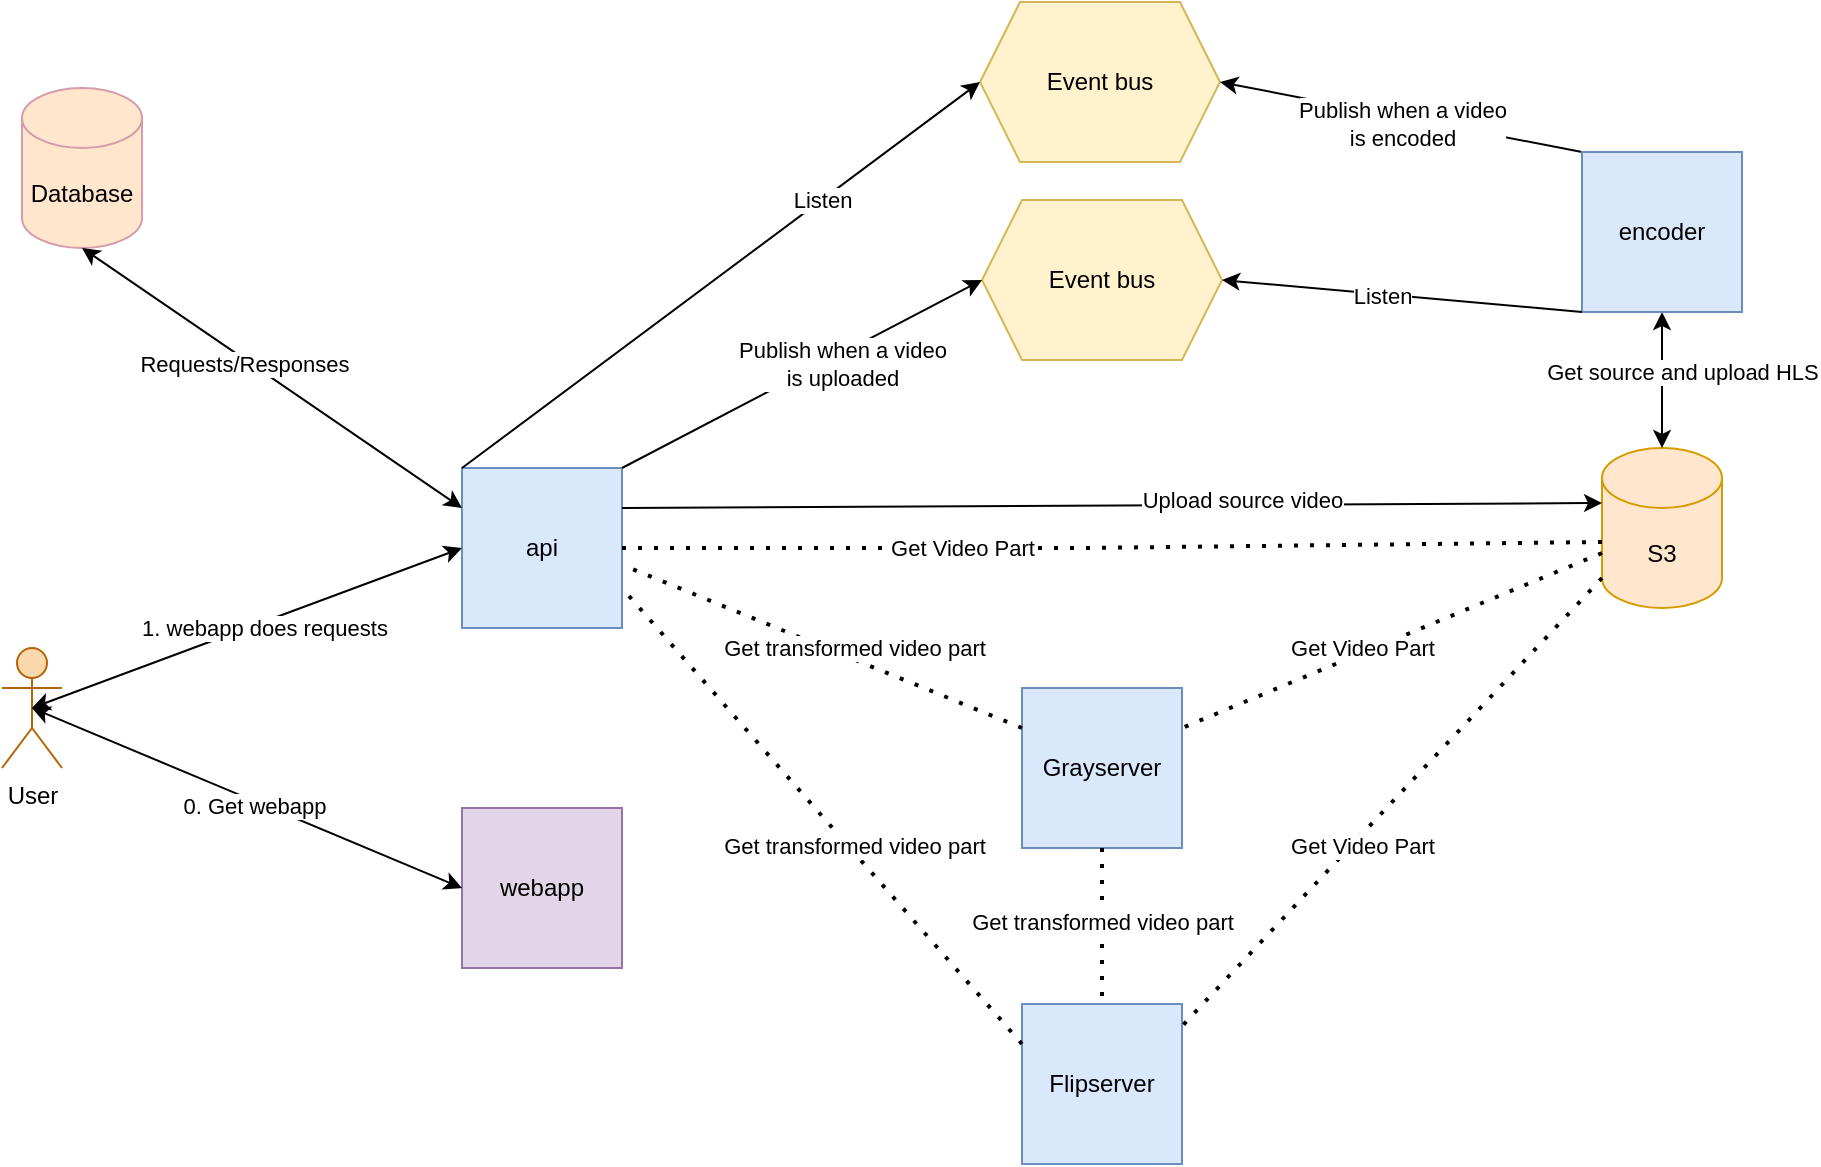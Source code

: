 <mxfile version="20.0.1" type="device"><diagram id="ze_fe4kSJJPf62-XmTWs" name="Page-1"><mxGraphModel dx="1486" dy="687" grid="1" gridSize="10" guides="1" tooltips="1" connect="1" arrows="1" fold="1" page="1" pageScale="1" pageWidth="827" pageHeight="1169" math="0" shadow="0"><root><mxCell id="0"/><mxCell id="1" parent="0"/><mxCell id="XuffwxYzo_eu19-4xdL5-1" value="&lt;div&gt;User&lt;/div&gt;&lt;div&gt;&lt;br&gt;&lt;/div&gt;" style="shape=umlActor;verticalLabelPosition=bottom;verticalAlign=top;html=1;outlineConnect=0;fillColor=#fad7ac;strokeColor=#b46504;" parent="1" vertex="1"><mxGeometry x="50" y="323" width="30" height="60" as="geometry"/></mxCell><mxCell id="XuffwxYzo_eu19-4xdL5-3" value="&lt;div&gt;webapp&lt;/div&gt;" style="whiteSpace=wrap;html=1;aspect=fixed;fillColor=#e1d5e7;strokeColor=#9673a6;" parent="1" vertex="1"><mxGeometry x="280" y="403" width="80" height="80" as="geometry"/></mxCell><mxCell id="XuffwxYzo_eu19-4xdL5-4" value="&lt;div&gt;api&lt;/div&gt;" style="whiteSpace=wrap;html=1;aspect=fixed;fillColor=#dae8fc;strokeColor=#6c8ebf;" parent="1" vertex="1"><mxGeometry x="280" y="233" width="80" height="80" as="geometry"/></mxCell><mxCell id="XuffwxYzo_eu19-4xdL5-5" value="S3" style="shape=cylinder3;whiteSpace=wrap;html=1;boundedLbl=1;backgroundOutline=1;size=15;fillColor=#ffe6cc;strokeColor=#d79b00;" parent="1" vertex="1"><mxGeometry x="850" y="223" width="60" height="80" as="geometry"/></mxCell><mxCell id="XuffwxYzo_eu19-4xdL5-8" value="Event bus" style="shape=hexagon;perimeter=hexagonPerimeter2;whiteSpace=wrap;html=1;fixedSize=1;fillColor=#fff2cc;strokeColor=#d6b656;" parent="1" vertex="1"><mxGeometry x="540" y="99" width="120" height="80" as="geometry"/></mxCell><mxCell id="XuffwxYzo_eu19-4xdL5-20" value="" style="endArrow=classic;html=1;rounded=0;entryX=0;entryY=0.5;entryDx=0;entryDy=0;exitX=1;exitY=0;exitDx=0;exitDy=0;" parent="1" source="XuffwxYzo_eu19-4xdL5-4" target="XuffwxYzo_eu19-4xdL5-8" edge="1"><mxGeometry width="50" height="50" relative="1" as="geometry"><mxPoint x="300" y="373" as="sourcePoint"/><mxPoint x="350" y="323" as="targetPoint"/></mxGeometry></mxCell><mxCell id="XuffwxYzo_eu19-4xdL5-21" value="Publish when a video&lt;br&gt; is uploaded" style="edgeLabel;html=1;align=center;verticalAlign=middle;resizable=0;points=[];" parent="XuffwxYzo_eu19-4xdL5-20" vertex="1" connectable="0"><mxGeometry x="-0.33" relative="1" as="geometry"><mxPoint x="49" y="-21" as="offset"/></mxGeometry></mxCell><mxCell id="XuffwxYzo_eu19-4xdL5-26" value="" style="endArrow=classic;startArrow=classic;html=1;rounded=0;entryX=0;entryY=0.5;entryDx=0;entryDy=0;exitX=0.5;exitY=0.5;exitDx=0;exitDy=0;exitPerimeter=0;" parent="1" target="XuffwxYzo_eu19-4xdL5-4" edge="1" source="XuffwxYzo_eu19-4xdL5-1"><mxGeometry width="50" height="50" relative="1" as="geometry"><mxPoint x="80" y="293" as="sourcePoint"/><mxPoint x="340" y="383" as="targetPoint"/></mxGeometry></mxCell><mxCell id="XuffwxYzo_eu19-4xdL5-29" value="&lt;div&gt;1. webapp does requests&lt;/div&gt;" style="edgeLabel;html=1;align=center;verticalAlign=middle;resizable=0;points=[];" parent="XuffwxYzo_eu19-4xdL5-26" vertex="1" connectable="0"><mxGeometry x="-0.215" relative="1" as="geometry"><mxPoint x="31" y="-9" as="offset"/></mxGeometry></mxCell><mxCell id="XuffwxYzo_eu19-4xdL5-27" value="" style="endArrow=classic;startArrow=classic;html=1;rounded=0;entryX=0;entryY=0.5;entryDx=0;entryDy=0;exitX=0.5;exitY=0.5;exitDx=0;exitDy=0;exitPerimeter=0;" parent="1" target="XuffwxYzo_eu19-4xdL5-3" edge="1" source="XuffwxYzo_eu19-4xdL5-1"><mxGeometry width="50" height="50" relative="1" as="geometry"><mxPoint x="80" y="303" as="sourcePoint"/><mxPoint x="340" y="383" as="targetPoint"/></mxGeometry></mxCell><mxCell id="XuffwxYzo_eu19-4xdL5-28" value="&lt;div&gt;0. Get webapp&lt;/div&gt;" style="edgeLabel;html=1;align=center;verticalAlign=middle;resizable=0;points=[];" parent="XuffwxYzo_eu19-4xdL5-27" vertex="1" connectable="0"><mxGeometry x="-0.189" relative="1" as="geometry"><mxPoint x="24" y="12" as="offset"/></mxGeometry></mxCell><mxCell id="XuffwxYzo_eu19-4xdL5-31" value="" style="endArrow=classic;startArrow=classic;html=1;rounded=0;exitX=0.5;exitY=0;exitDx=0;exitDy=0;exitPerimeter=0;entryX=0.5;entryY=1;entryDx=0;entryDy=0;" parent="1" source="XuffwxYzo_eu19-4xdL5-5" edge="1" target="qN2U27hxJ4PPw5cMTjF1-1"><mxGeometry x="0.333" y="-80" width="50" height="50" relative="1" as="geometry"><mxPoint x="290" y="433" as="sourcePoint"/><mxPoint x="650" y="183" as="targetPoint"/><mxPoint as="offset"/></mxGeometry></mxCell><mxCell id="5nkh3K_1Vu8DTGGVAgb--12" value="Get source and upload HLS" style="edgeLabel;html=1;align=center;verticalAlign=middle;resizable=0;points=[];" vertex="1" connectable="0" parent="XuffwxYzo_eu19-4xdL5-31"><mxGeometry x="-0.274" y="-1" relative="1" as="geometry"><mxPoint x="9" y="-14" as="offset"/></mxGeometry></mxCell><mxCell id="c4gIJ30JfHpF3NUfAlod-1" value="Event bus" style="shape=hexagon;perimeter=hexagonPerimeter2;whiteSpace=wrap;html=1;fixedSize=1;fillColor=#fff2cc;strokeColor=#d6b656;" parent="1" vertex="1"><mxGeometry x="539" width="120" height="80" as="geometry"/></mxCell><mxCell id="c4gIJ30JfHpF3NUfAlod-4" value="" style="endArrow=classic;html=1;rounded=0;entryX=1;entryY=0.5;entryDx=0;entryDy=0;exitX=0;exitY=0;exitDx=0;exitDy=0;" parent="1" target="c4gIJ30JfHpF3NUfAlod-1" edge="1" source="qN2U27hxJ4PPw5cMTjF1-1"><mxGeometry width="50" height="50" relative="1" as="geometry"><mxPoint x="610" y="93" as="sourcePoint"/><mxPoint x="650" y="53" as="targetPoint"/></mxGeometry></mxCell><mxCell id="5nkh3K_1Vu8DTGGVAgb--9" value="&lt;div&gt;Publish when a video &lt;br&gt;&lt;/div&gt;&lt;div&gt;is encoded&lt;/div&gt;" style="edgeLabel;html=1;align=center;verticalAlign=middle;resizable=0;points=[];" vertex="1" connectable="0" parent="c4gIJ30JfHpF3NUfAlod-4"><mxGeometry x="0.117" y="1" relative="1" as="geometry"><mxPoint x="11" y="4" as="offset"/></mxGeometry></mxCell><mxCell id="c4gIJ30JfHpF3NUfAlod-7" value="" style="endArrow=classic;html=1;rounded=0;entryX=0;entryY=0.5;entryDx=0;entryDy=0;exitX=0;exitY=0;exitDx=0;exitDy=0;" parent="1" source="XuffwxYzo_eu19-4xdL5-4" target="c4gIJ30JfHpF3NUfAlod-1" edge="1"><mxGeometry width="50" height="50" relative="1" as="geometry"><mxPoint x="240" y="173" as="sourcePoint"/><mxPoint x="290" y="123" as="targetPoint"/></mxGeometry></mxCell><mxCell id="5nkh3K_1Vu8DTGGVAgb--7" value="&lt;div&gt;Listen&lt;/div&gt;" style="edgeLabel;html=1;align=center;verticalAlign=middle;resizable=0;points=[];" vertex="1" connectable="0" parent="c4gIJ30JfHpF3NUfAlod-7"><mxGeometry x="0.281" y="-3" relative="1" as="geometry"><mxPoint x="12" y="-13" as="offset"/></mxGeometry></mxCell><mxCell id="c4gIJ30JfHpF3NUfAlod-8" value="&lt;div&gt;&lt;br&gt;&lt;/div&gt;" style="edgeLabel;html=1;align=center;verticalAlign=middle;resizable=0;points=[];" parent="1" vertex="1" connectable="0"><mxGeometry x="600" y="143" as="geometry"><mxPoint x="-266" y="-74" as="offset"/></mxGeometry></mxCell><mxCell id="c4gIJ30JfHpF3NUfAlod-10" value="Database" style="shape=cylinder3;whiteSpace=wrap;html=1;boundedLbl=1;backgroundOutline=1;size=15;fillColor=#ffe6cc;strokeColor=#d79baa;" parent="1" vertex="1"><mxGeometry x="60" y="43" width="60" height="80" as="geometry"/></mxCell><mxCell id="c4gIJ30JfHpF3NUfAlod-12" value="" style="endArrow=classic;startArrow=classic;html=1;rounded=0;exitX=0;exitY=0.25;exitDx=0;exitDy=0;entryX=0.5;entryY=1;entryDx=0;entryDy=0;entryPerimeter=0;" parent="1" source="XuffwxYzo_eu19-4xdL5-4" target="c4gIJ30JfHpF3NUfAlod-10" edge="1"><mxGeometry width="50" height="50" relative="1" as="geometry"><mxPoint x="160" y="183" as="sourcePoint"/><mxPoint x="210" y="133" as="targetPoint"/></mxGeometry></mxCell><mxCell id="5nkh3K_1Vu8DTGGVAgb--8" value="&lt;div&gt;Requests/Responses&lt;/div&gt;" style="edgeLabel;html=1;align=center;verticalAlign=middle;resizable=0;points=[];" vertex="1" connectable="0" parent="c4gIJ30JfHpF3NUfAlod-12"><mxGeometry x="0.144" y="2" relative="1" as="geometry"><mxPoint as="offset"/></mxGeometry></mxCell><mxCell id="c4gIJ30JfHpF3NUfAlod-15" value="" style="endArrow=classic;html=1;rounded=0;exitX=1;exitY=0.25;exitDx=0;exitDy=0;entryX=0;entryY=0;entryDx=0;entryDy=27.5;entryPerimeter=0;" parent="1" target="XuffwxYzo_eu19-4xdL5-5" edge="1" source="XuffwxYzo_eu19-4xdL5-4"><mxGeometry width="50" height="50" relative="1" as="geometry"><mxPoint x="310" y="203" as="sourcePoint"/><mxPoint x="780" y="240" as="targetPoint"/></mxGeometry></mxCell><mxCell id="5nkh3K_1Vu8DTGGVAgb--3" value="&lt;div&gt;&lt;br&gt;&lt;/div&gt;" style="edgeLabel;html=1;align=center;verticalAlign=middle;resizable=0;points=[];" vertex="1" connectable="0" parent="c4gIJ30JfHpF3NUfAlod-15"><mxGeometry x="0.095" y="-5" relative="1" as="geometry"><mxPoint x="61" y="-4" as="offset"/></mxGeometry></mxCell><mxCell id="5nkh3K_1Vu8DTGGVAgb--15" value="&lt;div&gt;Upload source video&lt;/div&gt;" style="edgeLabel;html=1;align=center;verticalAlign=middle;resizable=0;points=[];" vertex="1" connectable="0" parent="c4gIJ30JfHpF3NUfAlod-15"><mxGeometry x="0.113" y="3" relative="1" as="geometry"><mxPoint x="37" as="offset"/></mxGeometry></mxCell><mxCell id="c4gIJ30JfHpF3NUfAlod-16" value="&lt;div&gt;&lt;br&gt;&lt;/div&gt;" style="edgeLabel;html=1;align=center;verticalAlign=middle;resizable=0;points=[];" parent="1" vertex="1" connectable="0"><mxGeometry x="534.004" y="353.002" as="geometry"/></mxCell><mxCell id="c4gIJ30JfHpF3NUfAlod-18" value="&lt;div&gt;&lt;br&gt;&lt;/div&gt;" style="edgeLabel;html=1;align=center;verticalAlign=middle;resizable=0;points=[];" parent="1" vertex="1" connectable="0"><mxGeometry x="534.004" y="492.998" as="geometry"/></mxCell><mxCell id="c4gIJ30JfHpF3NUfAlod-19" value="&lt;div&gt;&lt;br&gt;&lt;/div&gt;" style="edgeLabel;html=1;align=center;verticalAlign=middle;resizable=0;points=[];" parent="1" vertex="1" connectable="0"><mxGeometry x="414" y="213" as="geometry"><mxPoint x="-266" y="-74" as="offset"/></mxGeometry></mxCell><mxCell id="qN2U27hxJ4PPw5cMTjF1-1" value="encoder" style="whiteSpace=wrap;html=1;aspect=fixed;fillColor=#dae8fc;strokeColor=#6c8ebf;" parent="1" vertex="1"><mxGeometry x="840" y="75" width="80" height="80" as="geometry"/></mxCell><mxCell id="5nkh3K_1Vu8DTGGVAgb--10" value="" style="endArrow=classic;html=1;rounded=0;entryX=1;entryY=0.5;entryDx=0;entryDy=0;exitX=0;exitY=1;exitDx=0;exitDy=0;" edge="1" parent="1" source="qN2U27hxJ4PPw5cMTjF1-1" target="XuffwxYzo_eu19-4xdL5-8"><mxGeometry width="50" height="50" relative="1" as="geometry"><mxPoint x="827" y="143.0" as="sourcePoint"/><mxPoint x="587" y="3.0" as="targetPoint"/></mxGeometry></mxCell><mxCell id="5nkh3K_1Vu8DTGGVAgb--11" value="&lt;div&gt;Listen&lt;/div&gt;" style="edgeLabel;html=1;align=center;verticalAlign=middle;resizable=0;points=[];" vertex="1" connectable="0" parent="5nkh3K_1Vu8DTGGVAgb--10"><mxGeometry x="0.117" y="1" relative="1" as="geometry"><mxPoint as="offset"/></mxGeometry></mxCell><mxCell id="5nkh3K_1Vu8DTGGVAgb--16" value="Grayserver" style="whiteSpace=wrap;html=1;aspect=fixed;fillColor=#dae8fc;strokeColor=#6c8ebf;" vertex="1" parent="1"><mxGeometry x="560" y="343" width="80" height="80" as="geometry"/></mxCell><mxCell id="5nkh3K_1Vu8DTGGVAgb--17" value="&lt;div&gt;Flipserver&lt;/div&gt;" style="whiteSpace=wrap;html=1;aspect=fixed;fillColor=#dae8fc;strokeColor=#6c8ebf;" vertex="1" parent="1"><mxGeometry x="560" y="501" width="80" height="80" as="geometry"/></mxCell><mxCell id="5nkh3K_1Vu8DTGGVAgb--20" value="" style="endArrow=none;dashed=1;html=1;dashPattern=1 3;strokeWidth=2;rounded=0;entryX=0.5;entryY=0;entryDx=0;entryDy=0;exitX=0.5;exitY=1;exitDx=0;exitDy=0;" edge="1" parent="1" source="5nkh3K_1Vu8DTGGVAgb--16" target="5nkh3K_1Vu8DTGGVAgb--17"><mxGeometry width="50" height="50" relative="1" as="geometry"><mxPoint x="340" y="470" as="sourcePoint"/><mxPoint x="470" y="330" as="targetPoint"/></mxGeometry></mxCell><mxCell id="5nkh3K_1Vu8DTGGVAgb--33" value="Get transformed video part" style="edgeLabel;html=1;align=center;verticalAlign=middle;resizable=0;points=[];" vertex="1" connectable="0" parent="5nkh3K_1Vu8DTGGVAgb--20"><mxGeometry x="-0.429" y="-3" relative="1" as="geometry"><mxPoint x="3" y="14" as="offset"/></mxGeometry></mxCell><mxCell id="5nkh3K_1Vu8DTGGVAgb--21" value="" style="endArrow=none;dashed=1;html=1;dashPattern=1 3;strokeWidth=2;rounded=0;entryX=1;entryY=0.25;entryDx=0;entryDy=0;exitX=0;exitY=0;exitDx=0;exitDy=52.5;exitPerimeter=0;" edge="1" parent="1" source="XuffwxYzo_eu19-4xdL5-5" target="5nkh3K_1Vu8DTGGVAgb--16"><mxGeometry width="50" height="50" relative="1" as="geometry"><mxPoint x="670" y="313" as="sourcePoint"/><mxPoint x="670" y="393" as="targetPoint"/></mxGeometry></mxCell><mxCell id="5nkh3K_1Vu8DTGGVAgb--27" value="Get Video Part" style="edgeLabel;html=1;align=center;verticalAlign=middle;resizable=0;points=[];" vertex="1" connectable="0" parent="5nkh3K_1Vu8DTGGVAgb--21"><mxGeometry x="-0.218" y="-3" relative="1" as="geometry"><mxPoint x="-37" y="16" as="offset"/></mxGeometry></mxCell><mxCell id="5nkh3K_1Vu8DTGGVAgb--22" value="" style="endArrow=none;dashed=1;html=1;dashPattern=1 3;strokeWidth=2;rounded=0;entryX=0.996;entryY=0.143;entryDx=0;entryDy=0;entryPerimeter=0;exitX=0;exitY=1;exitDx=0;exitDy=-15;exitPerimeter=0;" edge="1" parent="1" source="XuffwxYzo_eu19-4xdL5-5" target="5nkh3K_1Vu8DTGGVAgb--17"><mxGeometry width="50" height="50" relative="1" as="geometry"><mxPoint x="850" y="280" as="sourcePoint"/><mxPoint x="650" y="373" as="targetPoint"/></mxGeometry></mxCell><mxCell id="5nkh3K_1Vu8DTGGVAgb--28" value="Get Video Part" style="edgeLabel;html=1;align=center;verticalAlign=middle;resizable=0;points=[];" vertex="1" connectable="0" parent="5nkh3K_1Vu8DTGGVAgb--22"><mxGeometry x="-0.498" y="-1" relative="1" as="geometry"><mxPoint x="-67" y="78" as="offset"/></mxGeometry></mxCell><mxCell id="5nkh3K_1Vu8DTGGVAgb--23" value="" style="endArrow=none;dashed=1;html=1;dashPattern=1 3;strokeWidth=2;rounded=0;entryX=1.05;entryY=0.625;entryDx=0;entryDy=0;exitX=0;exitY=0.25;exitDx=0;exitDy=0;entryPerimeter=0;" edge="1" parent="1" source="5nkh3K_1Vu8DTGGVAgb--16" target="XuffwxYzo_eu19-4xdL5-4"><mxGeometry width="50" height="50" relative="1" as="geometry"><mxPoint x="519" y="335.5" as="sourcePoint"/><mxPoint x="309" y="423" as="targetPoint"/></mxGeometry></mxCell><mxCell id="5nkh3K_1Vu8DTGGVAgb--30" value="Get transformed video part" style="edgeLabel;html=1;align=center;verticalAlign=middle;resizable=0;points=[];" vertex="1" connectable="0" parent="5nkh3K_1Vu8DTGGVAgb--23"><mxGeometry x="-0.143" y="2" relative="1" as="geometry"><mxPoint y="-8" as="offset"/></mxGeometry></mxCell><mxCell id="5nkh3K_1Vu8DTGGVAgb--24" value="" style="endArrow=none;dashed=1;html=1;dashPattern=1 3;strokeWidth=2;rounded=0;entryX=1;entryY=0.75;entryDx=0;entryDy=0;exitX=0;exitY=0.25;exitDx=0;exitDy=0;" edge="1" parent="1" source="5nkh3K_1Vu8DTGGVAgb--17" target="XuffwxYzo_eu19-4xdL5-4"><mxGeometry width="50" height="50" relative="1" as="geometry"><mxPoint x="534.0" y="403" as="sourcePoint"/><mxPoint x="338.0" y="323.0" as="targetPoint"/></mxGeometry></mxCell><mxCell id="5nkh3K_1Vu8DTGGVAgb--31" value="Get transformed video part" style="edgeLabel;html=1;align=center;verticalAlign=middle;resizable=0;points=[];" vertex="1" connectable="0" parent="5nkh3K_1Vu8DTGGVAgb--24"><mxGeometry x="0.279" y="-4" relative="1" as="geometry"><mxPoint x="41" y="49" as="offset"/></mxGeometry></mxCell><mxCell id="5nkh3K_1Vu8DTGGVAgb--25" value="" style="endArrow=none;dashed=1;html=1;dashPattern=1 3;strokeWidth=2;rounded=0;exitX=1;exitY=0.5;exitDx=0;exitDy=0;" edge="1" parent="1" source="XuffwxYzo_eu19-4xdL5-4"><mxGeometry width="50" height="50" relative="1" as="geometry"><mxPoint x="430" y="273" as="sourcePoint"/><mxPoint x="850" y="270" as="targetPoint"/><Array as="points"><mxPoint x="590" y="273"/></Array></mxGeometry></mxCell><mxCell id="5nkh3K_1Vu8DTGGVAgb--26" value="Get Video Part" style="edgeLabel;html=1;align=center;verticalAlign=middle;resizable=0;points=[];" vertex="1" connectable="0" parent="5nkh3K_1Vu8DTGGVAgb--25"><mxGeometry x="-0.138" y="-3" relative="1" as="geometry"><mxPoint x="-41" y="-3" as="offset"/></mxGeometry></mxCell></root></mxGraphModel></diagram></mxfile>